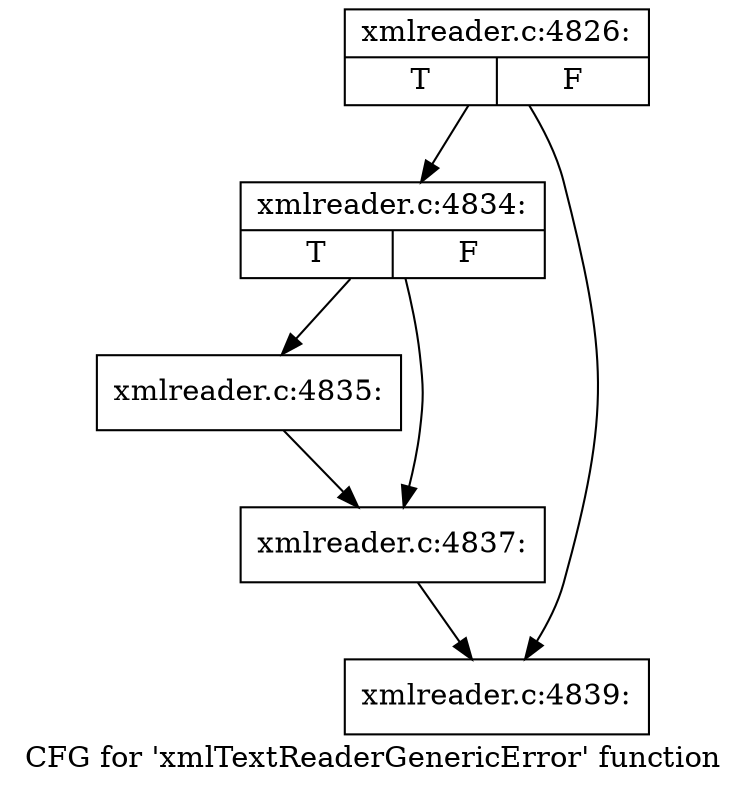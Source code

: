digraph "CFG for 'xmlTextReaderGenericError' function" {
	label="CFG for 'xmlTextReaderGenericError' function";

	Node0x4a4c3e0 [shape=record,label="{xmlreader.c:4826:|{<s0>T|<s1>F}}"];
	Node0x4a4c3e0 -> Node0x4a4da00;
	Node0x4a4c3e0 -> Node0x4a4da50;
	Node0x4a4da00 [shape=record,label="{xmlreader.c:4834:|{<s0>T|<s1>F}}"];
	Node0x4a4da00 -> Node0x4a4de10;
	Node0x4a4da00 -> Node0x4a4de60;
	Node0x4a4de10 [shape=record,label="{xmlreader.c:4835:}"];
	Node0x4a4de10 -> Node0x4a4de60;
	Node0x4a4de60 [shape=record,label="{xmlreader.c:4837:}"];
	Node0x4a4de60 -> Node0x4a4da50;
	Node0x4a4da50 [shape=record,label="{xmlreader.c:4839:}"];
}
